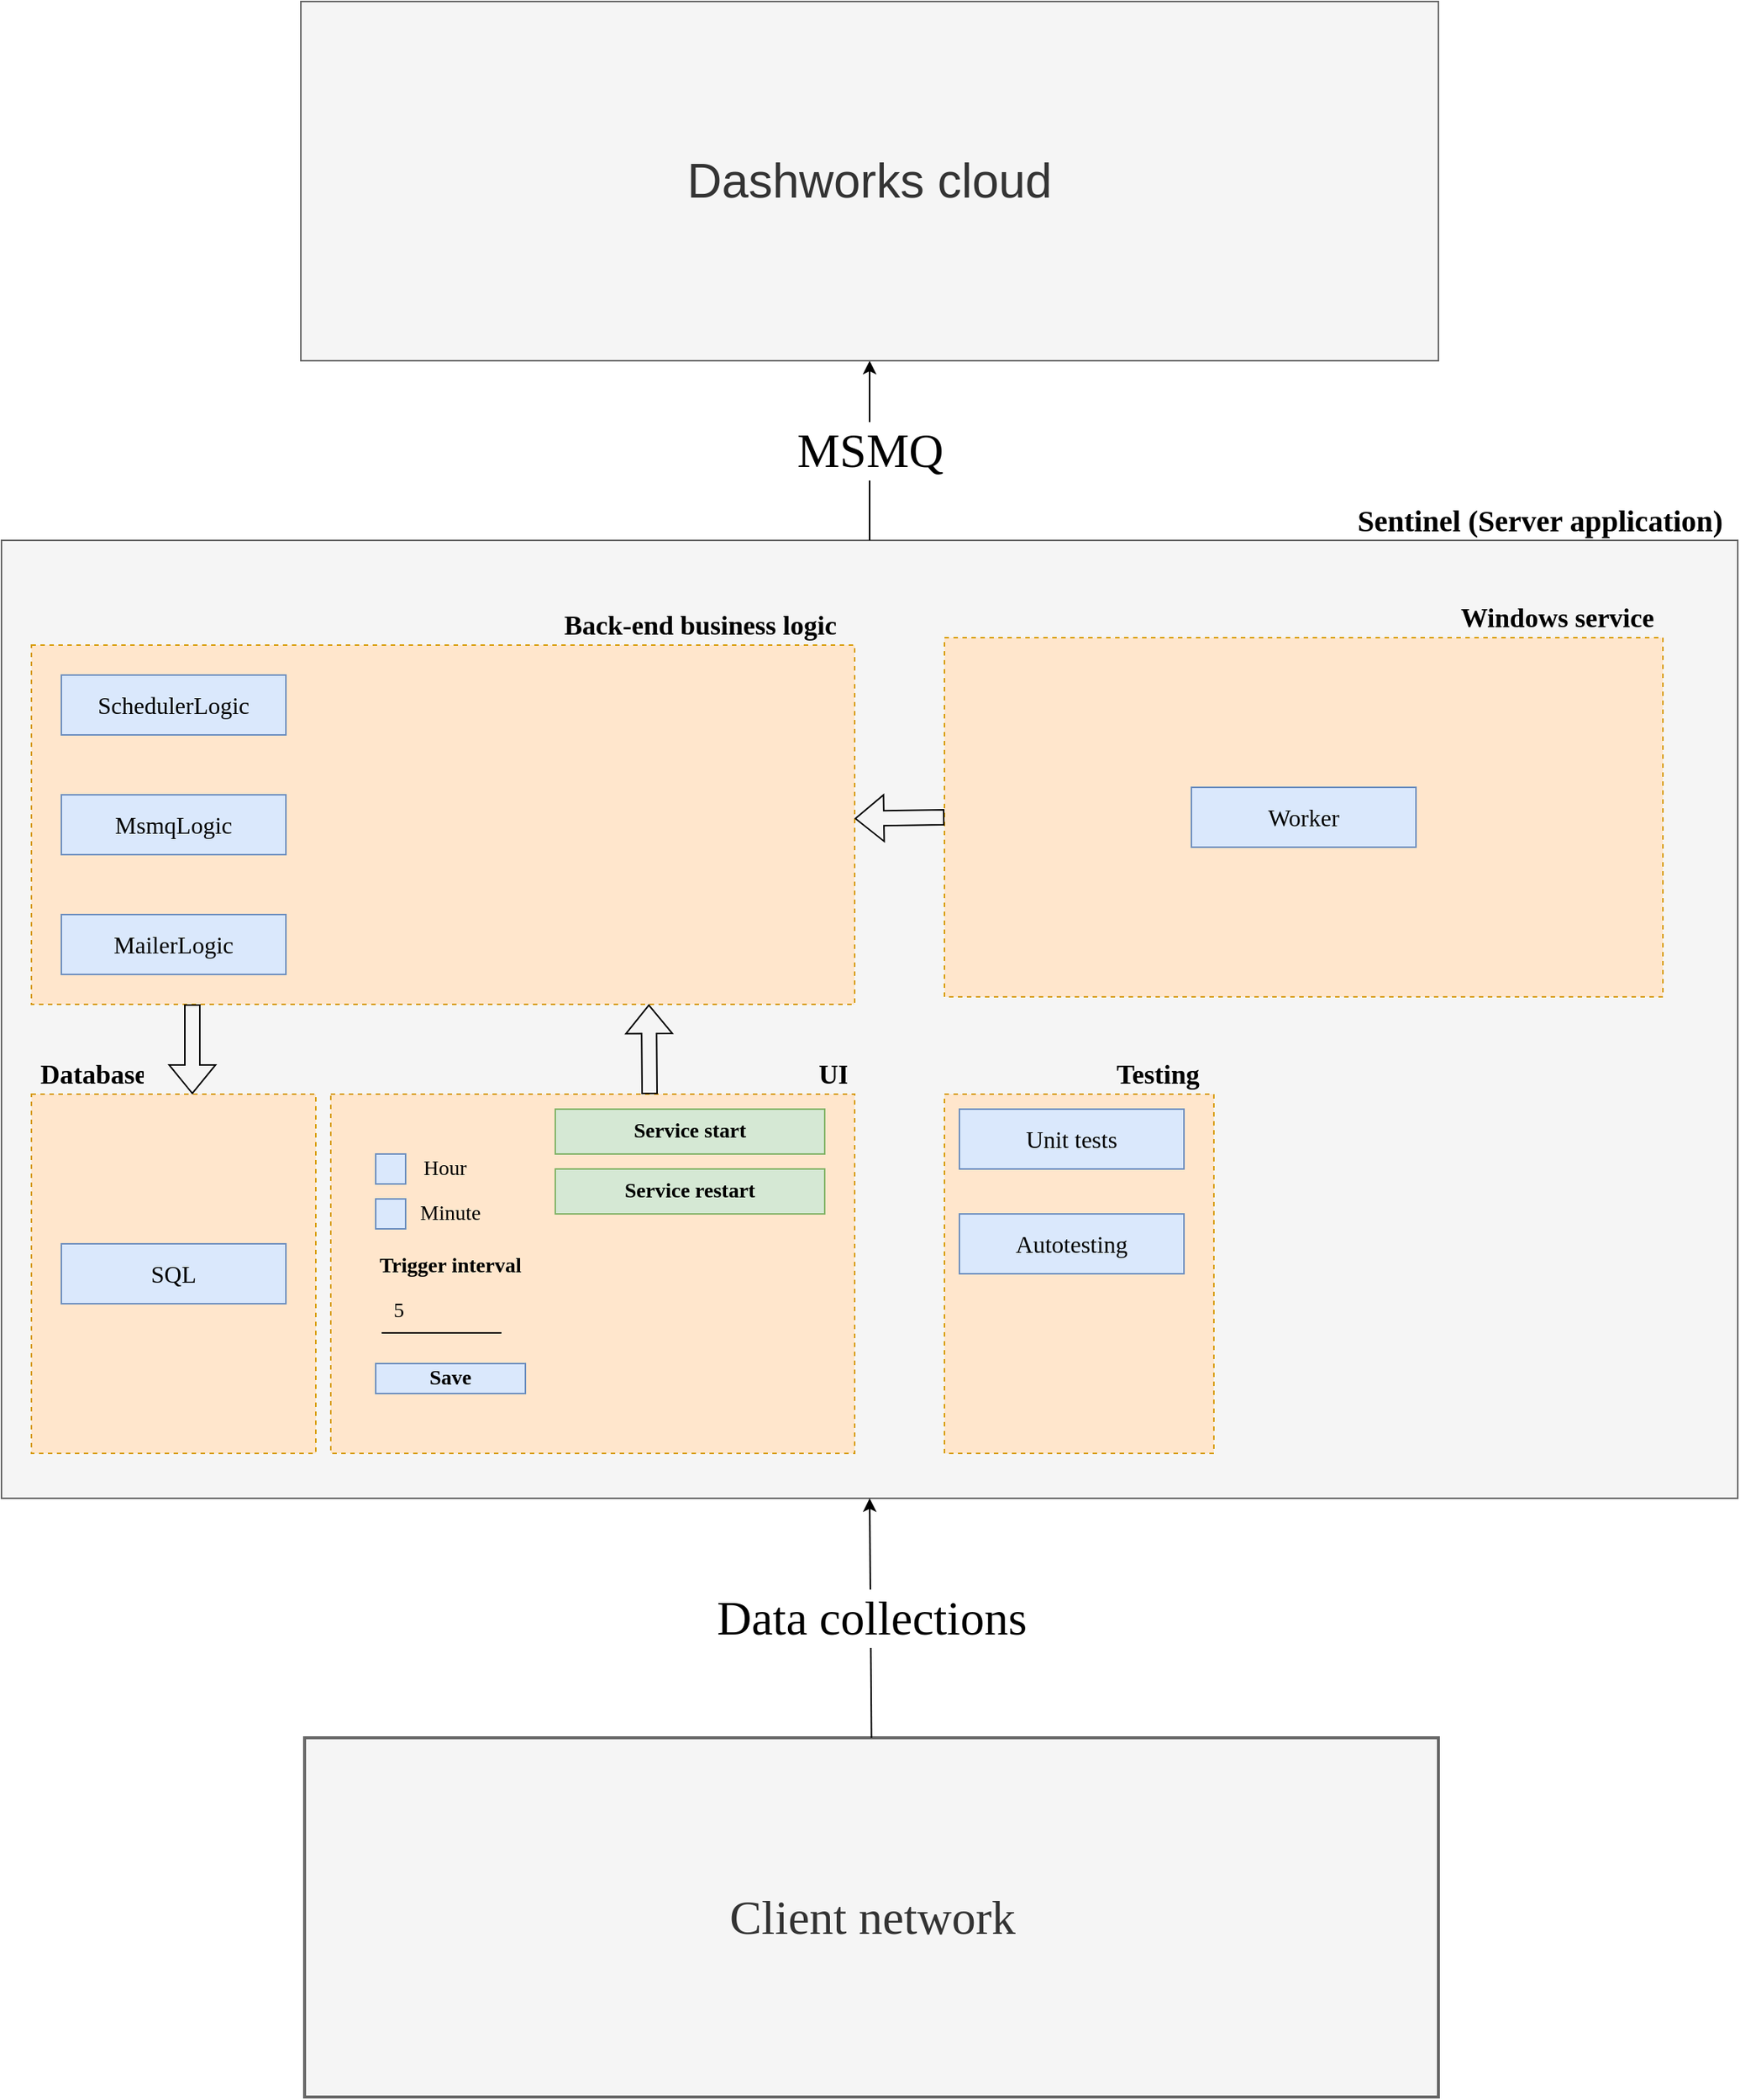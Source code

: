 <mxfile version="15.9.6" type="github">
  <diagram id="Xh3EPSXuHTYtJEzt5ljR" name="Page-1">
    <mxGraphModel dx="1425" dy="1896" grid="1" gridSize="10" guides="1" tooltips="1" connect="1" arrows="1" fold="1" page="1" pageScale="1" pageWidth="827" pageHeight="1169" math="0" shadow="0">
      <root>
        <mxCell id="0" />
        <mxCell id="1" parent="0" />
        <mxCell id="5Qg1B5x5Rtl6GvGFXqsn-2" value="" style="rounded=0;whiteSpace=wrap;html=1;fillColor=#f5f5f5;fontColor=#333333;strokeColor=#666666;" parent="1" vertex="1">
          <mxGeometry x="40" y="-40" width="1160" height="640" as="geometry" />
        </mxCell>
        <mxCell id="5Qg1B5x5Rtl6GvGFXqsn-3" value="" style="rounded=0;whiteSpace=wrap;html=1;fontFamily=Times New Roman;" parent="1" vertex="1">
          <mxGeometry x="80" y="50" width="120" height="200" as="geometry" />
        </mxCell>
        <mxCell id="5Qg1B5x5Rtl6GvGFXqsn-11" value="" style="rounded=0;whiteSpace=wrap;html=1;fontFamily=Times New Roman;" parent="1" vertex="1">
          <mxGeometry x="260" y="50" width="120" height="200" as="geometry" />
        </mxCell>
        <mxCell id="5Qg1B5x5Rtl6GvGFXqsn-114" value="Sentinel (Server application)" style="text;strokeColor=none;fillColor=none;align=left;verticalAlign=middle;spacingLeft=4;spacingRight=4;overflow=hidden;points=[[0,0.5],[1,0.5]];portConstraint=eastwest;rotatable=0;fontFamily=Times New Roman;fontSize=20;fontStyle=1" parent="1" vertex="1">
          <mxGeometry x="940" y="-70" width="260" height="30" as="geometry" />
        </mxCell>
        <mxCell id="5Qg1B5x5Rtl6GvGFXqsn-115" value="UI" style="text;strokeColor=none;fillColor=none;align=left;verticalAlign=middle;spacingLeft=4;spacingRight=4;overflow=hidden;points=[[0,0.5],[1,0.5]];portConstraint=eastwest;rotatable=0;fontFamily=Times New Roman;fontSize=18;fontStyle=1" parent="1" vertex="1">
          <mxGeometry x="580" y="300" width="30" height="30" as="geometry" />
        </mxCell>
        <mxCell id="5Qg1B5x5Rtl6GvGFXqsn-116" value="Back-end business logic " style="text;strokeColor=none;fillColor=none;align=left;verticalAlign=middle;spacingLeft=4;spacingRight=4;overflow=hidden;points=[[0,0.5],[1,0.5]];portConstraint=eastwest;rotatable=0;fontFamily=Times New Roman;fontSize=18;fontStyle=1" parent="1" vertex="1">
          <mxGeometry x="410" width="200" height="30" as="geometry" />
        </mxCell>
        <mxCell id="5Qg1B5x5Rtl6GvGFXqsn-118" value="" style="rounded=0;whiteSpace=wrap;html=1;fontFamily=Times New Roman;fontSize=18;strokeWidth=1;dashed=1;fillColor=#ffe6cc;strokeColor=#d79b00;" parent="1" vertex="1">
          <mxGeometry x="60" y="30" width="550" height="240" as="geometry" />
        </mxCell>
        <mxCell id="5Qg1B5x5Rtl6GvGFXqsn-144" value="" style="endArrow=classic;html=1;rounded=0;fontFamily=Times New Roman;fontSize=32;entryX=0.5;entryY=1;entryDx=0;entryDy=0;exitX=0.5;exitY=0;exitDx=0;exitDy=0;" parent="1" source="5Qg1B5x5Rtl6GvGFXqsn-2" target="5Qg1B5x5Rtl6GvGFXqsn-155" edge="1">
          <mxGeometry relative="1" as="geometry">
            <mxPoint x="414" y="-50" as="sourcePoint" />
            <mxPoint x="414" y="-240" as="targetPoint" />
          </mxGeometry>
        </mxCell>
        <mxCell id="5Qg1B5x5Rtl6GvGFXqsn-145" value="MSMQ" style="edgeLabel;resizable=0;html=1;align=center;verticalAlign=middle;dashed=1;fontFamily=Times New Roman;fontSize=32;strokeWidth=2;" parent="5Qg1B5x5Rtl6GvGFXqsn-144" connectable="0" vertex="1">
          <mxGeometry relative="1" as="geometry" />
        </mxCell>
        <mxCell id="5Qg1B5x5Rtl6GvGFXqsn-148" value="Client network" style="rounded=0;whiteSpace=wrap;html=1;fontFamily=Times New Roman;fontSize=32;strokeWidth=2;fillColor=#f5f5f5;fontColor=#333333;strokeColor=#666666;" parent="1" vertex="1">
          <mxGeometry x="242.5" y="760" width="757.5" height="240" as="geometry" />
        </mxCell>
        <mxCell id="5Qg1B5x5Rtl6GvGFXqsn-149" value="" style="endArrow=classic;html=1;rounded=0;fontFamily=Times New Roman;fontSize=32;entryX=0.5;entryY=1;entryDx=0;entryDy=0;exitX=0.5;exitY=0;exitDx=0;exitDy=0;" parent="1" source="5Qg1B5x5Rtl6GvGFXqsn-148" target="5Qg1B5x5Rtl6GvGFXqsn-2" edge="1">
          <mxGeometry relative="1" as="geometry">
            <mxPoint x="400" y="450" as="sourcePoint" />
            <mxPoint x="560" y="450" as="targetPoint" />
          </mxGeometry>
        </mxCell>
        <mxCell id="5Qg1B5x5Rtl6GvGFXqsn-150" value="Data collections" style="edgeLabel;resizable=0;html=1;align=center;verticalAlign=middle;fontFamily=Times New Roman;fontSize=32;strokeWidth=2;" parent="5Qg1B5x5Rtl6GvGFXqsn-149" connectable="0" vertex="1">
          <mxGeometry relative="1" as="geometry" />
        </mxCell>
        <mxCell id="5Qg1B5x5Rtl6GvGFXqsn-155" value="Dashworks cloud" style="rounded=0;whiteSpace=wrap;html=1;fontSize=32;fillColor=#f5f5f5;fontColor=#333333;strokeColor=#666666;" parent="1" vertex="1">
          <mxGeometry x="240" y="-400" width="760" height="240" as="geometry" />
        </mxCell>
        <mxCell id="sjqZ1okJGAsFbaf3YIpp-4" value="MailerLogic" style="rounded=0;whiteSpace=wrap;html=1;fontFamily=Times New Roman;fontSize=16;fillColor=#dae8fc;strokeColor=#6c8ebf;" parent="1" vertex="1">
          <mxGeometry x="80" y="210" width="150" height="40" as="geometry" />
        </mxCell>
        <mxCell id="sjqZ1okJGAsFbaf3YIpp-5" value="" style="rounded=0;whiteSpace=wrap;html=1;fontFamily=Times New Roman;fontSize=18;strokeWidth=1;dashed=1;fillColor=#ffe6cc;strokeColor=#d79b00;" parent="1" vertex="1">
          <mxGeometry x="670" y="25" width="480" height="240" as="geometry" />
        </mxCell>
        <mxCell id="sjqZ1okJGAsFbaf3YIpp-6" value="Windows service" style="text;strokeColor=none;fillColor=none;align=left;verticalAlign=middle;spacingLeft=4;spacingRight=4;overflow=hidden;points=[[0,0.5],[1,0.5]];portConstraint=eastwest;rotatable=0;fontFamily=Times New Roman;fontSize=18;fontStyle=1" parent="1" vertex="1">
          <mxGeometry x="1009" y="-5" width="140" height="30" as="geometry" />
        </mxCell>
        <mxCell id="sjqZ1okJGAsFbaf3YIpp-7" value="Worker" style="rounded=0;whiteSpace=wrap;html=1;fontFamily=Times New Roman;fontSize=16;fillColor=#dae8fc;strokeColor=#6c8ebf;" parent="1" vertex="1">
          <mxGeometry x="835" y="125" width="150" height="40" as="geometry" />
        </mxCell>
        <mxCell id="sjqZ1okJGAsFbaf3YIpp-8" value="" style="rounded=0;whiteSpace=wrap;html=1;fontFamily=Times New Roman;fontSize=18;strokeWidth=1;dashed=1;fillColor=#ffe6cc;strokeColor=#d79b00;" parent="1" vertex="1">
          <mxGeometry x="60" y="330" width="190" height="240" as="geometry" />
        </mxCell>
        <mxCell id="sjqZ1okJGAsFbaf3YIpp-9" value="Database" style="text;strokeColor=none;fillColor=none;align=left;verticalAlign=middle;spacingLeft=4;spacingRight=4;overflow=hidden;points=[[0,0.5],[1,0.5]];portConstraint=eastwest;rotatable=0;fontFamily=Times New Roman;fontSize=18;fontStyle=1" parent="1" vertex="1">
          <mxGeometry x="60" y="300" width="80" height="30" as="geometry" />
        </mxCell>
        <mxCell id="sjqZ1okJGAsFbaf3YIpp-10" value="SQL" style="rounded=0;whiteSpace=wrap;html=1;fontFamily=Times New Roman;fontSize=16;fillColor=#dae8fc;strokeColor=#6c8ebf;" parent="1" vertex="1">
          <mxGeometry x="80" y="430" width="150" height="40" as="geometry" />
        </mxCell>
        <mxCell id="sjqZ1okJGAsFbaf3YIpp-14" value="" style="rounded=0;whiteSpace=wrap;html=1;fontFamily=Times New Roman;fontSize=18;strokeWidth=1;dashed=1;fillColor=#ffe6cc;strokeColor=#d79b00;" parent="1" vertex="1">
          <mxGeometry x="670" y="330" width="180" height="240" as="geometry" />
        </mxCell>
        <mxCell id="sjqZ1okJGAsFbaf3YIpp-26" value="" style="shape=flexArrow;endArrow=classic;html=1;rounded=0;exitX=0;exitY=0.5;exitDx=0;exitDy=0;" parent="1" source="sjqZ1okJGAsFbaf3YIpp-5" target="5Qg1B5x5Rtl6GvGFXqsn-118" edge="1">
          <mxGeometry width="50" height="50" relative="1" as="geometry">
            <mxPoint x="310" y="250" as="sourcePoint" />
            <mxPoint x="360" y="200" as="targetPoint" />
          </mxGeometry>
        </mxCell>
        <mxCell id="sjqZ1okJGAsFbaf3YIpp-27" value="" style="shape=flexArrow;endArrow=classic;html=1;rounded=0;" parent="1" edge="1">
          <mxGeometry width="50" height="50" relative="1" as="geometry">
            <mxPoint x="167.5" y="270" as="sourcePoint" />
            <mxPoint x="167.5" y="330" as="targetPoint" />
          </mxGeometry>
        </mxCell>
        <mxCell id="sjqZ1okJGAsFbaf3YIpp-34" value="Testing" style="text;strokeColor=none;fillColor=none;align=left;verticalAlign=middle;spacingLeft=4;spacingRight=4;overflow=hidden;points=[[0,0.5],[1,0.5]];portConstraint=eastwest;rotatable=0;fontFamily=Times New Roman;fontSize=18;fontStyle=1" parent="1" vertex="1">
          <mxGeometry x="779" y="300" width="71" height="30" as="geometry" />
        </mxCell>
        <mxCell id="sjqZ1okJGAsFbaf3YIpp-35" value="Unit tests" style="rounded=0;whiteSpace=wrap;html=1;fontFamily=Times New Roman;fontSize=16;fillColor=#dae8fc;strokeColor=#6c8ebf;" parent="1" vertex="1">
          <mxGeometry x="680" y="340" width="150" height="40" as="geometry" />
        </mxCell>
        <mxCell id="sjqZ1okJGAsFbaf3YIpp-37" value="Autotesting" style="rounded=0;whiteSpace=wrap;html=1;fontFamily=Times New Roman;fontSize=16;fillColor=#dae8fc;strokeColor=#6c8ebf;" parent="1" vertex="1">
          <mxGeometry x="680" y="410" width="150" height="40" as="geometry" />
        </mxCell>
        <mxCell id="sjqZ1okJGAsFbaf3YIpp-39" value="" style="rounded=0;whiteSpace=wrap;html=1;fontFamily=Times New Roman;fontSize=14;strokeWidth=1;fillColor=#ffe6cc;strokeColor=#d79b00;dashed=1;" parent="1" vertex="1">
          <mxGeometry x="260" y="330" width="350" height="240" as="geometry" />
        </mxCell>
        <mxCell id="sjqZ1okJGAsFbaf3YIpp-40" value="Trigger interval" style="text;html=1;strokeColor=none;fillColor=none;align=center;verticalAlign=middle;whiteSpace=wrap;rounded=0;fontFamily=Times New Roman;fontSize=14;fontStyle=1" parent="1" vertex="1">
          <mxGeometry x="270" y="430" width="140" height="30" as="geometry" />
        </mxCell>
        <mxCell id="sjqZ1okJGAsFbaf3YIpp-41" value="" style="endArrow=none;html=1;rounded=0;fontFamily=Times New Roman;fontSize=14;" parent="1" edge="1">
          <mxGeometry width="50" height="50" relative="1" as="geometry">
            <mxPoint x="294" y="489.5" as="sourcePoint" />
            <mxPoint x="374.0" y="489.5" as="targetPoint" />
            <Array as="points">
              <mxPoint x="330" y="489.5" />
            </Array>
          </mxGeometry>
        </mxCell>
        <mxCell id="sjqZ1okJGAsFbaf3YIpp-42" value="5" style="text;html=1;strokeColor=none;fillColor=none;align=left;verticalAlign=middle;whiteSpace=wrap;rounded=0;fontFamily=Times New Roman;fontSize=14;" parent="1" vertex="1">
          <mxGeometry x="300" y="460" width="20" height="30" as="geometry" />
        </mxCell>
        <mxCell id="sjqZ1okJGAsFbaf3YIpp-43" value="Hour" style="text;html=1;strokeColor=none;fillColor=none;align=left;verticalAlign=middle;whiteSpace=wrap;rounded=0;fontFamily=Times New Roman;fontSize=14;" parent="1" vertex="1">
          <mxGeometry x="320" y="370" width="40" height="20" as="geometry" />
        </mxCell>
        <mxCell id="sjqZ1okJGAsFbaf3YIpp-44" value="" style="whiteSpace=wrap;html=1;aspect=fixed;fontFamily=Times New Roman;fontSize=14;strokeWidth=1;fillColor=#dae8fc;strokeColor=#6c8ebf;" parent="1" vertex="1">
          <mxGeometry x="290" y="370" width="20" height="20" as="geometry" />
        </mxCell>
        <mxCell id="sjqZ1okJGAsFbaf3YIpp-45" value="" style="whiteSpace=wrap;html=1;aspect=fixed;fontFamily=Times New Roman;fontSize=14;strokeWidth=1;fillColor=#dae8fc;strokeColor=#6c8ebf;" parent="1" vertex="1">
          <mxGeometry x="290" y="400" width="20" height="20" as="geometry" />
        </mxCell>
        <mxCell id="sjqZ1okJGAsFbaf3YIpp-46" value="Minute" style="text;html=1;strokeColor=none;fillColor=none;align=center;verticalAlign=middle;whiteSpace=wrap;rounded=0;fontFamily=Times New Roman;fontSize=14;" parent="1" vertex="1">
          <mxGeometry x="320" y="400" width="40" height="20" as="geometry" />
        </mxCell>
        <mxCell id="sjqZ1okJGAsFbaf3YIpp-47" value="Save" style="rounded=0;whiteSpace=wrap;html=1;fontFamily=Times New Roman;fontSize=14;strokeWidth=1;fontStyle=1;fillColor=#dae8fc;strokeColor=#6c8ebf;" parent="1" vertex="1">
          <mxGeometry x="290" y="510" width="100" height="20" as="geometry" />
        </mxCell>
        <mxCell id="sjqZ1okJGAsFbaf3YIpp-48" value="Service start" style="rounded=0;whiteSpace=wrap;html=1;fontFamily=Times New Roman;fontSize=14;strokeWidth=1;fontStyle=1;fillColor=#d5e8d4;strokeColor=#82b366;" parent="1" vertex="1">
          <mxGeometry x="410" y="340" width="180" height="30" as="geometry" />
        </mxCell>
        <mxCell id="sjqZ1okJGAsFbaf3YIpp-49" value="Service restart" style="rounded=0;whiteSpace=wrap;html=1;fontFamily=Times New Roman;fontSize=14;strokeWidth=1;fontStyle=1;fillColor=#d5e8d4;strokeColor=#82b366;" parent="1" vertex="1">
          <mxGeometry x="410" y="380" width="180" height="30" as="geometry" />
        </mxCell>
        <mxCell id="8ruDISjbyf3s0-coSl4x-7" value="MsmqLogic" style="rounded=0;whiteSpace=wrap;html=1;fontFamily=Times New Roman;fontSize=16;fillColor=#dae8fc;strokeColor=#6c8ebf;" parent="1" vertex="1">
          <mxGeometry x="80" y="130" width="150" height="40" as="geometry" />
        </mxCell>
        <mxCell id="8ruDISjbyf3s0-coSl4x-8" value="SchedulerLogic" style="rounded=0;whiteSpace=wrap;html=1;fontFamily=Times New Roman;fontSize=16;fillColor=#dae8fc;strokeColor=#6c8ebf;" parent="1" vertex="1">
          <mxGeometry x="80" y="50" width="150" height="40" as="geometry" />
        </mxCell>
        <mxCell id="wtaZKZngjsCp5g9UOftC-1" value="" style="shape=flexArrow;endArrow=classic;html=1;rounded=0;entryX=0.75;entryY=1;entryDx=0;entryDy=0;" edge="1" parent="1" target="5Qg1B5x5Rtl6GvGFXqsn-118">
          <mxGeometry width="50" height="50" relative="1" as="geometry">
            <mxPoint x="473" y="330" as="sourcePoint" />
            <mxPoint x="750" y="250" as="targetPoint" />
          </mxGeometry>
        </mxCell>
      </root>
    </mxGraphModel>
  </diagram>
</mxfile>
